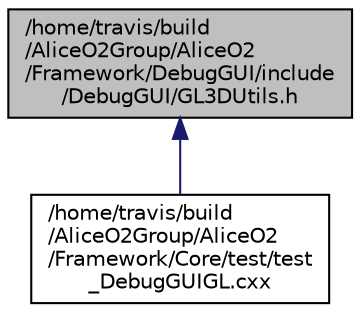 digraph "/home/travis/build/AliceO2Group/AliceO2/Framework/DebugGUI/include/DebugGUI/GL3DUtils.h"
{
 // INTERACTIVE_SVG=YES
  bgcolor="transparent";
  edge [fontname="Helvetica",fontsize="10",labelfontname="Helvetica",labelfontsize="10"];
  node [fontname="Helvetica",fontsize="10",shape=record];
  Node1 [label="/home/travis/build\l/AliceO2Group/AliceO2\l/Framework/DebugGUI/include\l/DebugGUI/GL3DUtils.h",height=0.2,width=0.4,color="black", fillcolor="grey75", style="filled", fontcolor="black"];
  Node1 -> Node2 [dir="back",color="midnightblue",fontsize="10",style="solid",fontname="Helvetica"];
  Node2 [label="/home/travis/build\l/AliceO2Group/AliceO2\l/Framework/Core/test/test\l_DebugGUIGL.cxx",height=0.2,width=0.4,color="black",URL="$d7/d8e/test__DebugGUIGL_8cxx.html"];
}
